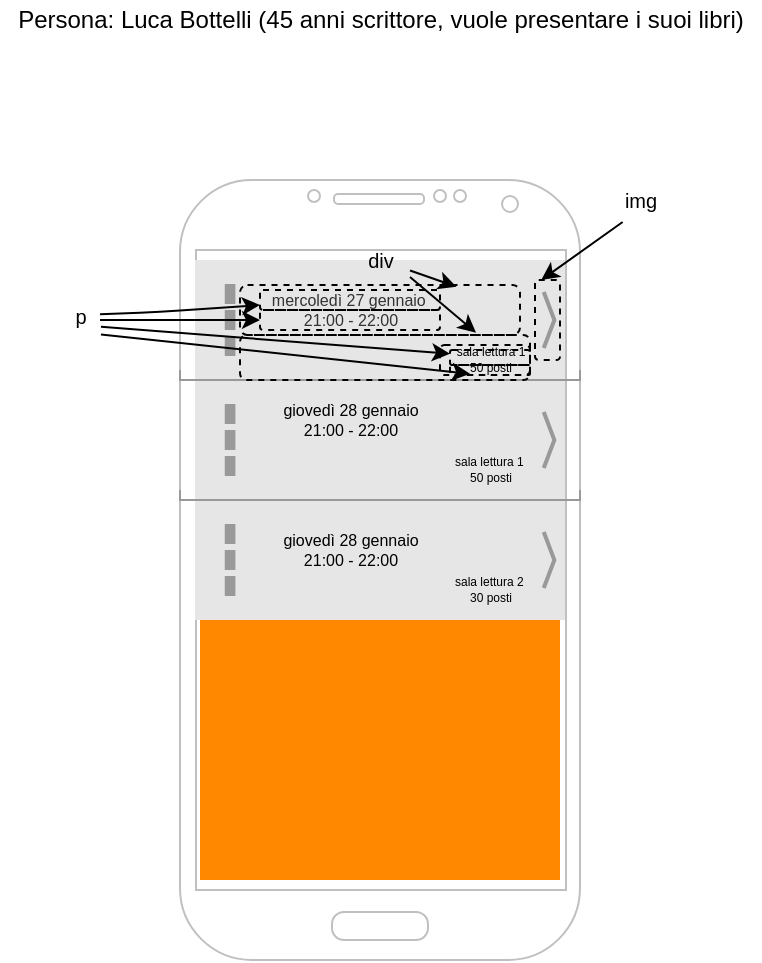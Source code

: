 <mxfile version="14.2.9" type="github">
  <diagram id="dsO90PTGl9a97ad94_Xn" name="Page-1">
    <mxGraphModel dx="541" dy="369" grid="1" gridSize="10" guides="1" tooltips="1" connect="1" arrows="1" fold="1" page="1" pageScale="1" pageWidth="827" pageHeight="1169" math="0" shadow="0">
      <root>
        <mxCell id="0" />
        <mxCell id="1" parent="0" />
        <mxCell id="ZZWRgaBYj-zGah1BOwO2-1" value="" style="verticalLabelPosition=bottom;verticalAlign=top;html=1;shadow=0;dashed=0;strokeWidth=1;shape=mxgraph.android.phone2;strokeColor=#c0c0c0;" vertex="1" parent="1">
          <mxGeometry x="310" y="190" width="200" height="390" as="geometry" />
        </mxCell>
        <mxCell id="ZZWRgaBYj-zGah1BOwO2-2" value="Persona: Luca Bottelli (45 anni scrittore, vuole presentare i suoi libri)" style="text;html=1;align=center;verticalAlign=middle;resizable=0;points=[];autosize=1;" vertex="1" parent="1">
          <mxGeometry x="220" y="100" width="380" height="20" as="geometry" />
        </mxCell>
        <mxCell id="ZZWRgaBYj-zGah1BOwO2-13" value="" style="verticalLabelPosition=bottom;verticalAlign=top;html=1;shadow=0;dashed=0;strokeWidth=1;strokeColor=none;shape=rect;fillColor=#ff8800;" vertex="1" parent="1">
          <mxGeometry x="320" y="230" width="180" height="310" as="geometry" />
        </mxCell>
        <mxCell id="ZZWRgaBYj-zGah1BOwO2-14" value="" style="strokeWidth=1;html=1;shadow=0;dashed=0;shape=mxgraph.android.action_bar;fillColor=#E6E6E6;strokeColor=#c0c0c0;strokeWidth=2;rotation=-180;" vertex="1" parent="1">
          <mxGeometry x="317.5" y="230" width="185" height="60" as="geometry" />
        </mxCell>
        <mxCell id="ZZWRgaBYj-zGah1BOwO2-15" value="" style="strokeWidth=1;html=1;shadow=0;dashed=0;shape=mxgraph.android.action_bar;fillColor=#E6E6E6;strokeColor=#c0c0c0;strokeWidth=2;rotation=-180;" vertex="1" parent="1">
          <mxGeometry x="317.5" y="290" width="185" height="60" as="geometry" />
        </mxCell>
        <mxCell id="ZZWRgaBYj-zGah1BOwO2-16" value="" style="strokeWidth=1;html=1;shadow=0;dashed=0;shape=mxgraph.android.action_bar;fillColor=#E6E6E6;strokeColor=#c0c0c0;strokeWidth=2;rotation=-180;" vertex="1" parent="1">
          <mxGeometry x="317.5" y="350" width="185" height="60" as="geometry" />
        </mxCell>
        <mxCell id="ZZWRgaBYj-zGah1BOwO2-17" value="mercoledì 27 gennaio&amp;nbsp;&lt;br style=&quot;font-size: 8px;&quot;&gt;21:00 - 22:00" style="text;html=1;align=center;verticalAlign=middle;resizable=0;points=[];autosize=1;fontColor=#333333;fontSize=8;" vertex="1" parent="1">
          <mxGeometry x="350" y="240" width="90" height="30" as="geometry" />
        </mxCell>
        <mxCell id="ZZWRgaBYj-zGah1BOwO2-19" value="sala lettura 1&lt;br style=&quot;font-size: 6px;&quot;&gt;50 posti" style="text;html=1;align=center;verticalAlign=middle;resizable=0;points=[];autosize=1;fontSize=6;" vertex="1" parent="1">
          <mxGeometry x="440" y="270" width="50" height="20" as="geometry" />
        </mxCell>
        <mxCell id="ZZWRgaBYj-zGah1BOwO2-20" value="" style="strokeWidth=1;html=1;shadow=0;dashed=0;shape=mxgraph.android.textfield;align=center;strokeColor=#999999;pointerEvents=1;fillColor=none;gradientColor=none;fontSize=6;" vertex="1" parent="1">
          <mxGeometry x="310" y="260" width="200" height="30" as="geometry" />
        </mxCell>
        <mxCell id="ZZWRgaBYj-zGah1BOwO2-21" value="" style="strokeWidth=1;html=1;shadow=0;dashed=0;shape=mxgraph.android.textfield;align=center;strokeColor=#999999;pointerEvents=1;fillColor=none;gradientColor=none;fontSize=6;" vertex="1" parent="1">
          <mxGeometry x="310" y="320" width="200" height="30" as="geometry" />
        </mxCell>
        <mxCell id="ZZWRgaBYj-zGah1BOwO2-23" value="giovedì 28 gennaio&lt;br style=&quot;font-size: 8px;&quot;&gt;21:00 - 22:00" style="text;html=1;align=center;verticalAlign=middle;resizable=0;points=[];autosize=1;fontSize=8;" vertex="1" parent="1">
          <mxGeometry x="355" y="295" width="80" height="30" as="geometry" />
        </mxCell>
        <mxCell id="ZZWRgaBYj-zGah1BOwO2-24" value="sala lettura 1&amp;nbsp;&lt;br style=&quot;font-size: 6px;&quot;&gt;50 posti" style="text;html=1;align=center;verticalAlign=middle;resizable=0;points=[];autosize=1;fontSize=6;" vertex="1" parent="1">
          <mxGeometry x="440" y="325" width="50" height="20" as="geometry" />
        </mxCell>
        <mxCell id="ZZWRgaBYj-zGah1BOwO2-26" value="giovedì 28 gennaio&lt;br&gt;21:00 - 22:00" style="text;html=1;align=center;verticalAlign=middle;resizable=0;points=[];autosize=1;fontSize=8;" vertex="1" parent="1">
          <mxGeometry x="355" y="360" width="80" height="30" as="geometry" />
        </mxCell>
        <mxCell id="ZZWRgaBYj-zGah1BOwO2-27" value="sala lettura 2&amp;nbsp;&lt;br style=&quot;font-size: 6px;&quot;&gt;30 posti" style="text;html=1;align=center;verticalAlign=middle;resizable=0;points=[];autosize=1;fontSize=6;" vertex="1" parent="1">
          <mxGeometry x="440" y="385" width="50" height="20" as="geometry" />
        </mxCell>
        <mxCell id="ZZWRgaBYj-zGah1BOwO2-31" value="" style="rounded=1;whiteSpace=wrap;html=1;dashed=1;strokeColor=#000000;fillColor=none;gradientColor=none;fontSize=6;" vertex="1" parent="1">
          <mxGeometry x="340" y="242.5" width="140" height="25" as="geometry" />
        </mxCell>
        <mxCell id="ZZWRgaBYj-zGah1BOwO2-32" value="" style="rounded=1;whiteSpace=wrap;html=1;dashed=1;strokeColor=#000000;fillColor=none;gradientColor=none;fontSize=6;" vertex="1" parent="1">
          <mxGeometry x="340" y="267.5" width="145" height="22.5" as="geometry" />
        </mxCell>
        <mxCell id="ZZWRgaBYj-zGah1BOwO2-33" value="" style="rounded=1;whiteSpace=wrap;html=1;dashed=1;strokeColor=#000000;fillColor=none;gradientColor=none;fontSize=6;" vertex="1" parent="1">
          <mxGeometry x="350" y="255" width="90" height="10" as="geometry" />
        </mxCell>
        <mxCell id="ZZWRgaBYj-zGah1BOwO2-34" value="" style="rounded=1;whiteSpace=wrap;html=1;dashed=1;strokeColor=#000000;fillColor=none;gradientColor=none;fontSize=6;" vertex="1" parent="1">
          <mxGeometry x="350" y="245" width="90" height="10" as="geometry" />
        </mxCell>
        <mxCell id="ZZWRgaBYj-zGah1BOwO2-35" value="" style="rounded=1;whiteSpace=wrap;html=1;dashed=1;strokeColor=#000000;fillColor=none;gradientColor=none;fontSize=6;" vertex="1" parent="1">
          <mxGeometry x="440" y="272.5" width="45" height="15" as="geometry" />
        </mxCell>
        <mxCell id="ZZWRgaBYj-zGah1BOwO2-36" value="div" style="text;html=1;align=center;verticalAlign=middle;resizable=0;points=[];autosize=1;fontSize=10;" vertex="1" parent="1">
          <mxGeometry x="395" y="220" width="30" height="20" as="geometry" />
        </mxCell>
        <mxCell id="ZZWRgaBYj-zGah1BOwO2-37" value="p" style="text;html=1;align=center;verticalAlign=middle;resizable=0;points=[];autosize=1;fontSize=10;" vertex="1" parent="1">
          <mxGeometry x="250" y="247.5" width="20" height="20" as="geometry" />
        </mxCell>
        <mxCell id="ZZWRgaBYj-zGah1BOwO2-38" value="" style="endArrow=classic;html=1;fontSize=10;entryX=0;entryY=0.75;entryDx=0;entryDy=0;" edge="1" parent="1" source="ZZWRgaBYj-zGah1BOwO2-37" target="ZZWRgaBYj-zGah1BOwO2-34">
          <mxGeometry width="50" height="50" relative="1" as="geometry">
            <mxPoint x="200" y="360" as="sourcePoint" />
            <mxPoint x="300" y="260" as="targetPoint" />
            <Array as="points">
              <mxPoint x="300" y="256" />
            </Array>
          </mxGeometry>
        </mxCell>
        <mxCell id="ZZWRgaBYj-zGah1BOwO2-39" value="" style="endArrow=classic;html=1;fontSize=10;entryX=0;entryY=0.5;entryDx=0;entryDy=0;" edge="1" parent="1" target="ZZWRgaBYj-zGah1BOwO2-33">
          <mxGeometry width="50" height="50" relative="1" as="geometry">
            <mxPoint x="270" y="260" as="sourcePoint" />
            <mxPoint x="300" y="280" as="targetPoint" />
          </mxGeometry>
        </mxCell>
        <mxCell id="ZZWRgaBYj-zGah1BOwO2-40" value="" style="endArrow=classic;html=1;fontSize=10;entryX=0;entryY=0.25;entryDx=0;entryDy=0;exitX=1.024;exitY=0.796;exitDx=0;exitDy=0;exitPerimeter=0;" edge="1" parent="1" source="ZZWRgaBYj-zGah1BOwO2-37" target="ZZWRgaBYj-zGah1BOwO2-41">
          <mxGeometry width="50" height="50" relative="1" as="geometry">
            <mxPoint x="290" y="278.125" as="sourcePoint" />
            <mxPoint x="320" y="280" as="targetPoint" />
          </mxGeometry>
        </mxCell>
        <mxCell id="ZZWRgaBYj-zGah1BOwO2-41" value="" style="rounded=1;whiteSpace=wrap;html=1;dashed=1;strokeColor=#000000;fillColor=none;gradientColor=none;fontSize=6;" vertex="1" parent="1">
          <mxGeometry x="445" y="275" width="40" height="7.5" as="geometry" />
        </mxCell>
        <mxCell id="ZZWRgaBYj-zGah1BOwO2-43" value="" style="rounded=1;whiteSpace=wrap;html=1;dashed=1;strokeColor=#000000;fillColor=none;gradientColor=none;fontSize=6;" vertex="1" parent="1">
          <mxGeometry x="445" y="282.5" width="40" height="5" as="geometry" />
        </mxCell>
        <mxCell id="ZZWRgaBYj-zGah1BOwO2-44" value="" style="endArrow=classic;html=1;fontSize=10;entryX=0;entryY=0.25;entryDx=0;entryDy=0;exitX=1.024;exitY=0.987;exitDx=0;exitDy=0;exitPerimeter=0;" edge="1" parent="1" source="ZZWRgaBYj-zGah1BOwO2-37">
          <mxGeometry width="50" height="50" relative="1" as="geometry">
            <mxPoint x="280.48" y="273.42" as="sourcePoint" />
            <mxPoint x="455" y="286.875" as="targetPoint" />
          </mxGeometry>
        </mxCell>
        <mxCell id="ZZWRgaBYj-zGah1BOwO2-47" value="" style="endArrow=classic;html=1;fontSize=10;entryX=0.773;entryY=0.033;entryDx=0;entryDy=0;entryPerimeter=0;" edge="1" parent="1" source="ZZWRgaBYj-zGah1BOwO2-36" target="ZZWRgaBYj-zGah1BOwO2-31">
          <mxGeometry width="50" height="50" relative="1" as="geometry">
            <mxPoint x="426" y="230" as="sourcePoint" />
            <mxPoint x="524.52" y="173.455" as="targetPoint" />
          </mxGeometry>
        </mxCell>
        <mxCell id="ZZWRgaBYj-zGah1BOwO2-48" value="" style="endArrow=classic;html=1;fontSize=10;entryX=0.814;entryY=-0.052;entryDx=0;entryDy=0;entryPerimeter=0;" edge="1" parent="1" target="ZZWRgaBYj-zGah1BOwO2-32">
          <mxGeometry width="50" height="50" relative="1" as="geometry">
            <mxPoint x="425" y="238.53" as="sourcePoint" />
            <mxPoint x="455.95" y="247.505" as="targetPoint" />
          </mxGeometry>
        </mxCell>
        <mxCell id="ZZWRgaBYj-zGah1BOwO2-49" value="" style="rounded=1;whiteSpace=wrap;html=1;dashed=1;strokeColor=#000000;fillColor=none;gradientColor=none;fontSize=6;" vertex="1" parent="1">
          <mxGeometry x="487.5" y="240" width="12.5" height="40" as="geometry" />
        </mxCell>
        <mxCell id="ZZWRgaBYj-zGah1BOwO2-50" value="img" style="text;html=1;align=center;verticalAlign=middle;resizable=0;points=[];autosize=1;fontSize=10;" vertex="1" parent="1">
          <mxGeometry x="525" y="190" width="30" height="20" as="geometry" />
        </mxCell>
        <mxCell id="ZZWRgaBYj-zGah1BOwO2-51" value="" style="endArrow=classic;html=1;fontSize=10;entryX=0.25;entryY=0;entryDx=0;entryDy=0;exitX=0.211;exitY=1.05;exitDx=0;exitDy=0;exitPerimeter=0;" edge="1" parent="1" source="ZZWRgaBYj-zGah1BOwO2-50" target="ZZWRgaBYj-zGah1BOwO2-49">
          <mxGeometry width="50" height="50" relative="1" as="geometry">
            <mxPoint x="531.78" y="247.5" as="sourcePoint" />
            <mxPoint x="555.0" y="255.595" as="targetPoint" />
          </mxGeometry>
        </mxCell>
      </root>
    </mxGraphModel>
  </diagram>
</mxfile>
